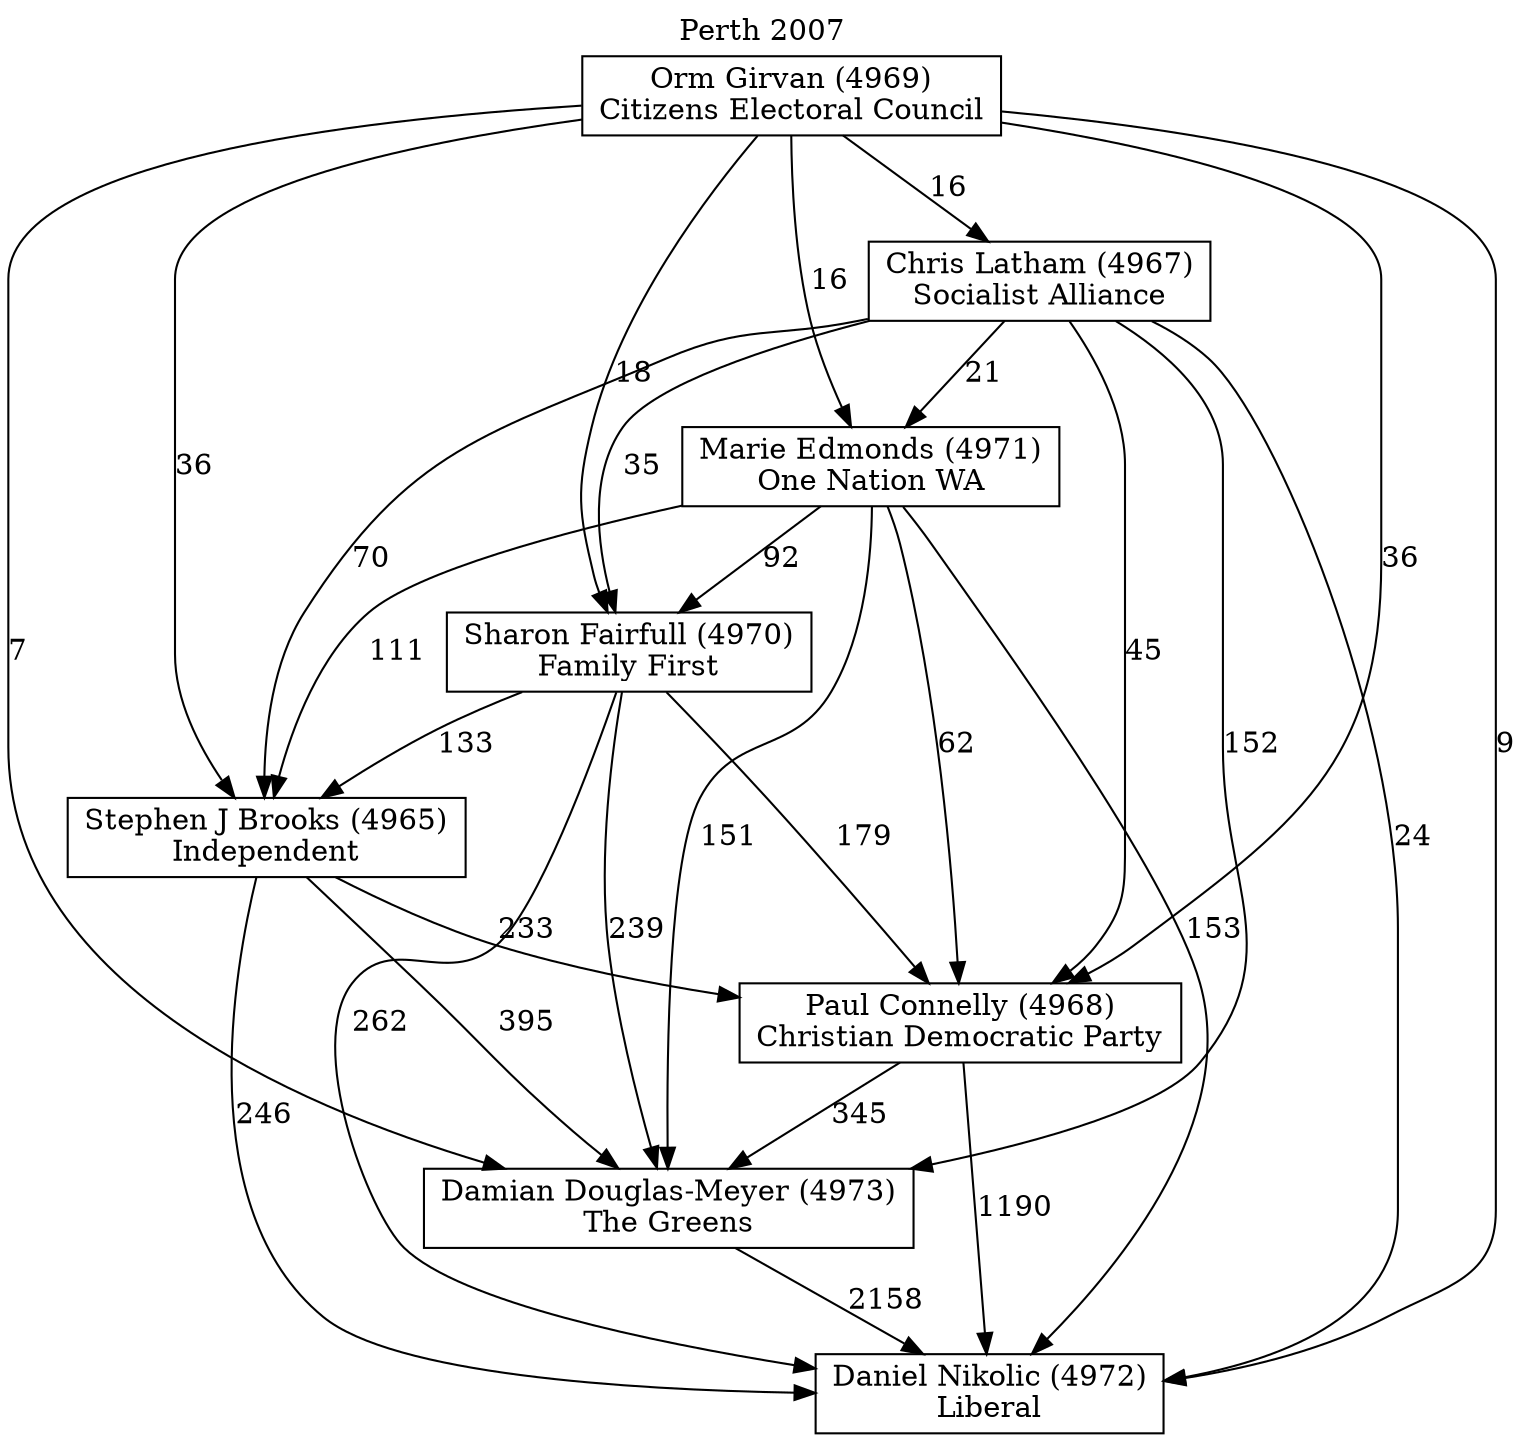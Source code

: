 // House preference flow
digraph "Daniel Nikolic (4972)_Perth_2007" {
	graph [label="Perth 2007" labelloc=t mclimit=10]
	node [shape=box]
	"Daniel Nikolic (4972)" [label="Daniel Nikolic (4972)
Liberal"]
	"Damian Douglas-Meyer (4973)" [label="Damian Douglas-Meyer (4973)
The Greens"]
	"Paul Connelly (4968)" [label="Paul Connelly (4968)
Christian Democratic Party"]
	"Stephen J Brooks (4965)" [label="Stephen J Brooks (4965)
Independent"]
	"Sharon Fairfull (4970)" [label="Sharon Fairfull (4970)
Family First"]
	"Marie Edmonds (4971)" [label="Marie Edmonds (4971)
One Nation WA"]
	"Chris Latham (4967)" [label="Chris Latham (4967)
Socialist Alliance"]
	"Orm Girvan (4969)" [label="Orm Girvan (4969)
Citizens Electoral Council"]
	"Damian Douglas-Meyer (4973)" -> "Daniel Nikolic (4972)" [label=2158]
	"Paul Connelly (4968)" -> "Damian Douglas-Meyer (4973)" [label=345]
	"Stephen J Brooks (4965)" -> "Paul Connelly (4968)" [label=233]
	"Sharon Fairfull (4970)" -> "Stephen J Brooks (4965)" [label=133]
	"Marie Edmonds (4971)" -> "Sharon Fairfull (4970)" [label=92]
	"Chris Latham (4967)" -> "Marie Edmonds (4971)" [label=21]
	"Orm Girvan (4969)" -> "Chris Latham (4967)" [label=16]
	"Paul Connelly (4968)" -> "Daniel Nikolic (4972)" [label=1190]
	"Stephen J Brooks (4965)" -> "Daniel Nikolic (4972)" [label=246]
	"Sharon Fairfull (4970)" -> "Daniel Nikolic (4972)" [label=262]
	"Marie Edmonds (4971)" -> "Daniel Nikolic (4972)" [label=153]
	"Chris Latham (4967)" -> "Daniel Nikolic (4972)" [label=24]
	"Orm Girvan (4969)" -> "Daniel Nikolic (4972)" [label=9]
	"Orm Girvan (4969)" -> "Marie Edmonds (4971)" [label=16]
	"Chris Latham (4967)" -> "Sharon Fairfull (4970)" [label=35]
	"Orm Girvan (4969)" -> "Sharon Fairfull (4970)" [label=18]
	"Marie Edmonds (4971)" -> "Stephen J Brooks (4965)" [label=111]
	"Chris Latham (4967)" -> "Stephen J Brooks (4965)" [label=70]
	"Orm Girvan (4969)" -> "Stephen J Brooks (4965)" [label=36]
	"Sharon Fairfull (4970)" -> "Paul Connelly (4968)" [label=179]
	"Marie Edmonds (4971)" -> "Paul Connelly (4968)" [label=62]
	"Chris Latham (4967)" -> "Paul Connelly (4968)" [label=45]
	"Orm Girvan (4969)" -> "Paul Connelly (4968)" [label=36]
	"Stephen J Brooks (4965)" -> "Damian Douglas-Meyer (4973)" [label=395]
	"Sharon Fairfull (4970)" -> "Damian Douglas-Meyer (4973)" [label=239]
	"Marie Edmonds (4971)" -> "Damian Douglas-Meyer (4973)" [label=151]
	"Chris Latham (4967)" -> "Damian Douglas-Meyer (4973)" [label=152]
	"Orm Girvan (4969)" -> "Damian Douglas-Meyer (4973)" [label=7]
}
